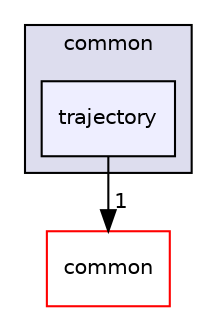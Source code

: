 digraph "modules/planning/common/trajectory" {
  compound=true
  node [ fontsize="10", fontname="Helvetica"];
  edge [ labelfontsize="10", labelfontname="Helvetica"];
  subgraph clusterdir_66bbc1175c980ce8ddd485259d3b02bb {
    graph [ bgcolor="#ddddee", pencolor="black", label="common" fontname="Helvetica", fontsize="10", URL="dir_66bbc1175c980ce8ddd485259d3b02bb.html"]
  dir_e11a5b5a55b37c24c55d6c47c63eb6c7 [shape=box, label="trajectory", style="filled", fillcolor="#eeeeff", pencolor="black", URL="dir_e11a5b5a55b37c24c55d6c47c63eb6c7.html"];
  }
  dir_9a5e51f49964887903df6eed98080585 [shape=box label="common" fillcolor="white" style="filled" color="red" URL="dir_9a5e51f49964887903df6eed98080585.html"];
  dir_e11a5b5a55b37c24c55d6c47c63eb6c7->dir_9a5e51f49964887903df6eed98080585 [headlabel="1", labeldistance=1.5 headhref="dir_000181_000050.html"];
}
